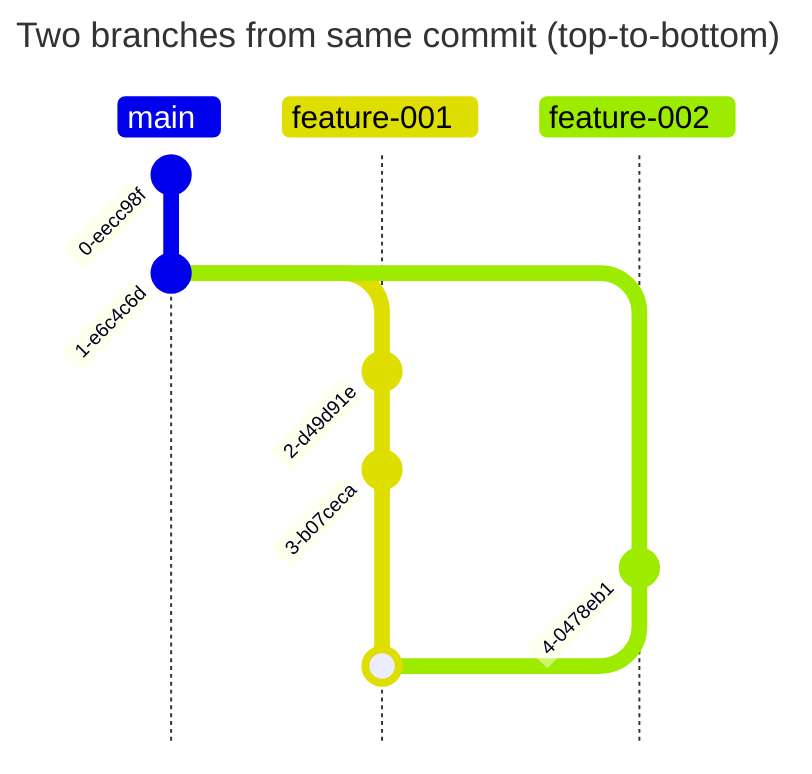 ---
title: Two branches from same commit (top-to-bottom)
---
gitGraph TB:
commit
commit
branch feature-001
commit
commit
checkout main
branch feature-002
commit
checkout feature-001
merge feature-002